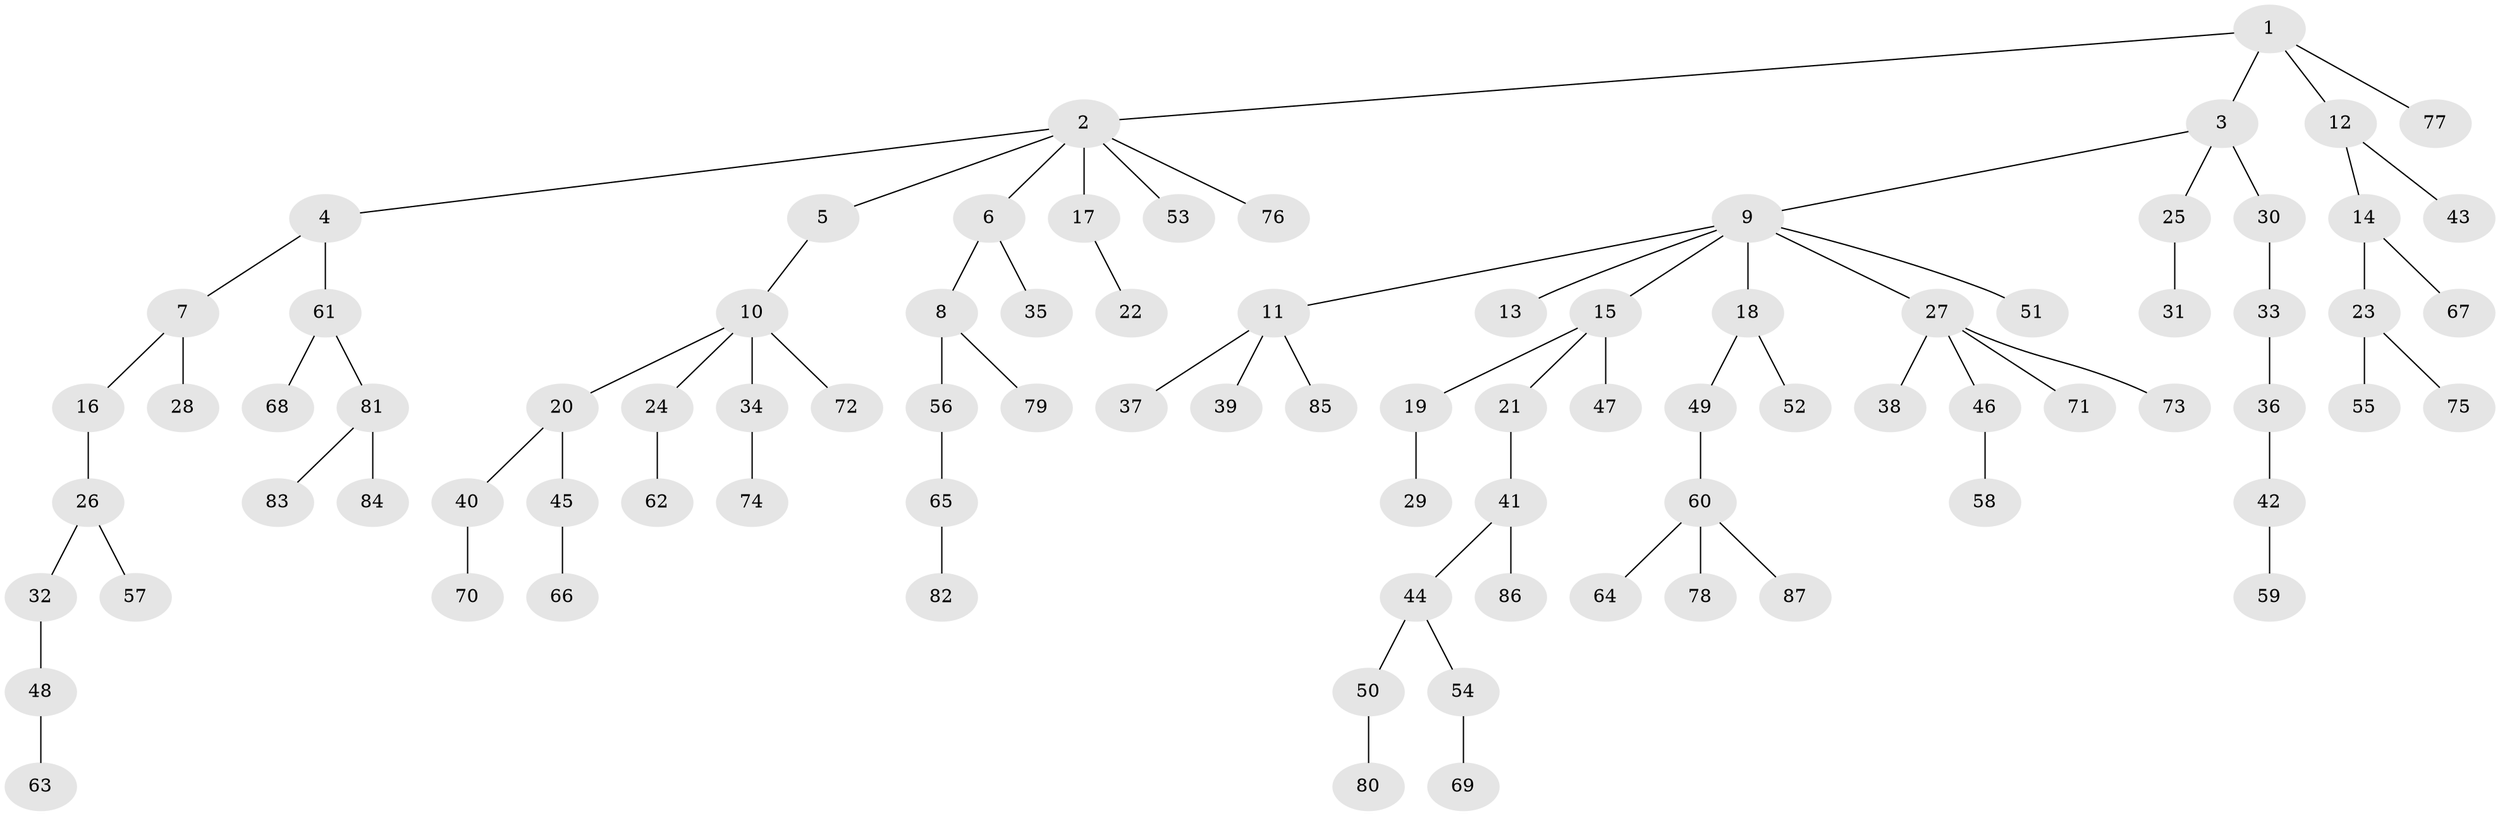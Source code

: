 // coarse degree distribution, {9: 0.017241379310344827, 4: 0.05172413793103448, 2: 0.27586206896551724, 6: 0.017241379310344827, 5: 0.017241379310344827, 3: 0.1206896551724138, 1: 0.5}
// Generated by graph-tools (version 1.1) at 2025/42/03/06/25 10:42:03]
// undirected, 87 vertices, 86 edges
graph export_dot {
graph [start="1"]
  node [color=gray90,style=filled];
  1;
  2;
  3;
  4;
  5;
  6;
  7;
  8;
  9;
  10;
  11;
  12;
  13;
  14;
  15;
  16;
  17;
  18;
  19;
  20;
  21;
  22;
  23;
  24;
  25;
  26;
  27;
  28;
  29;
  30;
  31;
  32;
  33;
  34;
  35;
  36;
  37;
  38;
  39;
  40;
  41;
  42;
  43;
  44;
  45;
  46;
  47;
  48;
  49;
  50;
  51;
  52;
  53;
  54;
  55;
  56;
  57;
  58;
  59;
  60;
  61;
  62;
  63;
  64;
  65;
  66;
  67;
  68;
  69;
  70;
  71;
  72;
  73;
  74;
  75;
  76;
  77;
  78;
  79;
  80;
  81;
  82;
  83;
  84;
  85;
  86;
  87;
  1 -- 2;
  1 -- 3;
  1 -- 12;
  1 -- 77;
  2 -- 4;
  2 -- 5;
  2 -- 6;
  2 -- 17;
  2 -- 53;
  2 -- 76;
  3 -- 9;
  3 -- 25;
  3 -- 30;
  4 -- 7;
  4 -- 61;
  5 -- 10;
  6 -- 8;
  6 -- 35;
  7 -- 16;
  7 -- 28;
  8 -- 56;
  8 -- 79;
  9 -- 11;
  9 -- 13;
  9 -- 15;
  9 -- 18;
  9 -- 27;
  9 -- 51;
  10 -- 20;
  10 -- 24;
  10 -- 34;
  10 -- 72;
  11 -- 37;
  11 -- 39;
  11 -- 85;
  12 -- 14;
  12 -- 43;
  14 -- 23;
  14 -- 67;
  15 -- 19;
  15 -- 21;
  15 -- 47;
  16 -- 26;
  17 -- 22;
  18 -- 49;
  18 -- 52;
  19 -- 29;
  20 -- 40;
  20 -- 45;
  21 -- 41;
  23 -- 55;
  23 -- 75;
  24 -- 62;
  25 -- 31;
  26 -- 32;
  26 -- 57;
  27 -- 38;
  27 -- 46;
  27 -- 71;
  27 -- 73;
  30 -- 33;
  32 -- 48;
  33 -- 36;
  34 -- 74;
  36 -- 42;
  40 -- 70;
  41 -- 44;
  41 -- 86;
  42 -- 59;
  44 -- 50;
  44 -- 54;
  45 -- 66;
  46 -- 58;
  48 -- 63;
  49 -- 60;
  50 -- 80;
  54 -- 69;
  56 -- 65;
  60 -- 64;
  60 -- 78;
  60 -- 87;
  61 -- 68;
  61 -- 81;
  65 -- 82;
  81 -- 83;
  81 -- 84;
}
